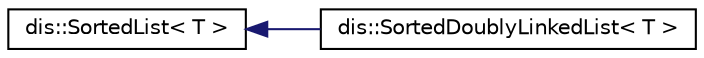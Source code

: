 digraph "Graphical Class Hierarchy"
{
  edge [fontname="Helvetica",fontsize="10",labelfontname="Helvetica",labelfontsize="10"];
  node [fontname="Helvetica",fontsize="10",shape=record];
  rankdir="LR";
  Node1 [label="dis::SortedList\< T \>",height=0.2,width=0.4,color="black", fillcolor="white", style="filled",URL="$classdis_1_1SortedList.html",tooltip="Abstrast template class to model the SortedList[T] ADT. "];
  Node1 -> Node2 [dir="back",color="midnightblue",fontsize="10",style="solid",fontname="Helvetica"];
  Node2 [label="dis::SortedDoublyLinkedList\< T \>",height=0.2,width=0.4,color="black", fillcolor="white", style="filled",URL="$classdis_1_1SortedDoublyLinkedList.html",tooltip="Implements the SortedList[T] ADT as a sorted doubly linked list. "];
}
